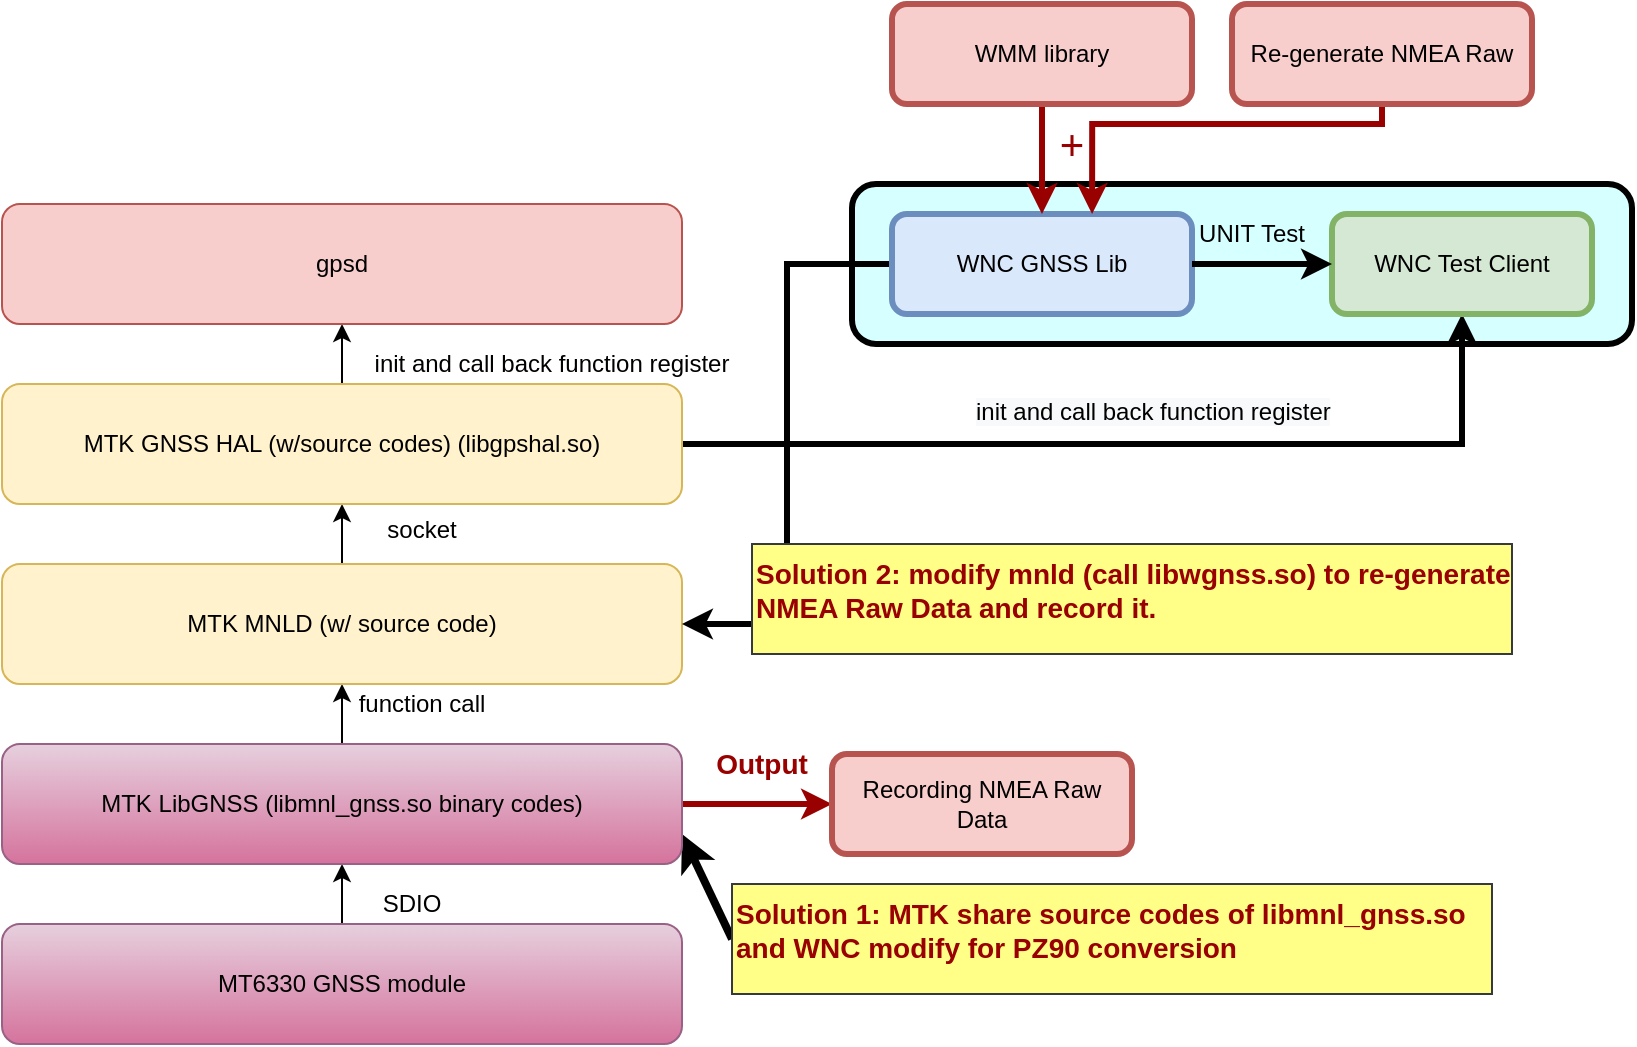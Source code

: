 <mxfile version="14.0.4" type="github">
  <diagram id="BM0VdIxClnjOrW8msyrw" name="Page-1">
    <mxGraphModel dx="1102" dy="526" grid="1" gridSize="10" guides="1" tooltips="1" connect="1" arrows="1" fold="1" page="1" pageScale="1" pageWidth="850" pageHeight="1100" math="0" shadow="0">
      <root>
        <mxCell id="0" />
        <mxCell id="1" parent="0" />
        <mxCell id="RhEErcN1Zr_JtdYH_1c0-2" value="" style="rounded=1;whiteSpace=wrap;html=1;strokeWidth=3;fillColor=#D6FFFF;" parent="1" vertex="1">
          <mxGeometry x="680" y="260" width="390" height="80" as="geometry" />
        </mxCell>
        <mxCell id="BNXIbk2GmkNosNhbAgGf-3" value="" style="edgeStyle=orthogonalEdgeStyle;rounded=0;orthogonalLoop=1;jettySize=auto;html=1;" parent="1" source="BNXIbk2GmkNosNhbAgGf-1" target="BNXIbk2GmkNosNhbAgGf-2" edge="1">
          <mxGeometry relative="1" as="geometry" />
        </mxCell>
        <mxCell id="BNXIbk2GmkNosNhbAgGf-1" value="MT6330 GNSS module" style="rounded=1;whiteSpace=wrap;html=1;fillColor=#e6d0de;strokeColor=#996185;gradientColor=#d5739d;" parent="1" vertex="1">
          <mxGeometry x="255" y="630" width="340" height="60" as="geometry" />
        </mxCell>
        <mxCell id="BNXIbk2GmkNosNhbAgGf-6" value="" style="edgeStyle=orthogonalEdgeStyle;rounded=0;orthogonalLoop=1;jettySize=auto;html=1;" parent="1" source="BNXIbk2GmkNosNhbAgGf-2" target="BNXIbk2GmkNosNhbAgGf-5" edge="1">
          <mxGeometry relative="1" as="geometry" />
        </mxCell>
        <mxCell id="oSqLechn9mpoOCkpXFm6-5" value="" style="edgeStyle=orthogonalEdgeStyle;rounded=0;orthogonalLoop=1;jettySize=auto;html=1;strokeColor=#990000;strokeWidth=3;" parent="1" source="BNXIbk2GmkNosNhbAgGf-2" target="oSqLechn9mpoOCkpXFm6-4" edge="1">
          <mxGeometry relative="1" as="geometry" />
        </mxCell>
        <mxCell id="v8c8hiDWNp6avObsNg8F-5" style="rounded=0;orthogonalLoop=1;jettySize=auto;html=1;exitX=1;exitY=0.75;exitDx=0;exitDy=0;entryX=0;entryY=0.5;entryDx=0;entryDy=0;strokeWidth=4;startArrow=classic;startFill=1;endArrow=none;endFill=0;" edge="1" parent="1" source="BNXIbk2GmkNosNhbAgGf-2" target="v8c8hiDWNp6avObsNg8F-2">
          <mxGeometry relative="1" as="geometry" />
        </mxCell>
        <mxCell id="BNXIbk2GmkNosNhbAgGf-2" value="MTK LibGNSS (libmnl_gnss.so binary codes)" style="rounded=1;whiteSpace=wrap;html=1;fillColor=#e6d0de;strokeColor=#996185;gradientColor=#d5739d;" parent="1" vertex="1">
          <mxGeometry x="255" y="540" width="340" height="60" as="geometry" />
        </mxCell>
        <mxCell id="BNXIbk2GmkNosNhbAgGf-4" value="SDIO" style="text;html=1;strokeColor=none;fillColor=none;align=center;verticalAlign=middle;whiteSpace=wrap;rounded=0;" parent="1" vertex="1">
          <mxGeometry x="440" y="610" width="40" height="20" as="geometry" />
        </mxCell>
        <mxCell id="BNXIbk2GmkNosNhbAgGf-9" value="" style="edgeStyle=orthogonalEdgeStyle;rounded=0;orthogonalLoop=1;jettySize=auto;html=1;" parent="1" source="BNXIbk2GmkNosNhbAgGf-5" target="BNXIbk2GmkNosNhbAgGf-7" edge="1">
          <mxGeometry relative="1" as="geometry" />
        </mxCell>
        <mxCell id="BNXIbk2GmkNosNhbAgGf-5" value="MTK MNLD (w/ source code)" style="rounded=1;whiteSpace=wrap;html=1;fillColor=#fff2cc;strokeColor=#d6b656;" parent="1" vertex="1">
          <mxGeometry x="255" y="450" width="340" height="60" as="geometry" />
        </mxCell>
        <mxCell id="BNXIbk2GmkNosNhbAgGf-12" value="" style="edgeStyle=orthogonalEdgeStyle;rounded=0;orthogonalLoop=1;jettySize=auto;html=1;" parent="1" source="BNXIbk2GmkNosNhbAgGf-7" target="BNXIbk2GmkNosNhbAgGf-11" edge="1">
          <mxGeometry relative="1" as="geometry" />
        </mxCell>
        <mxCell id="RhEErcN1Zr_JtdYH_1c0-3" value="" style="edgeStyle=orthogonalEdgeStyle;rounded=0;orthogonalLoop=1;jettySize=auto;html=1;entryX=0.5;entryY=1;entryDx=0;entryDy=0;strokeWidth=3;" parent="1" source="BNXIbk2GmkNosNhbAgGf-7" target="tbErRjKlFo56-OwI-SrA-1" edge="1">
          <mxGeometry relative="1" as="geometry">
            <mxPoint x="985" y="320" as="targetPoint" />
            <Array as="points">
              <mxPoint x="985" y="390" />
            </Array>
          </mxGeometry>
        </mxCell>
        <mxCell id="BNXIbk2GmkNosNhbAgGf-7" value="MTK GNSS HAL (w/source codes) (libgpshal.so)" style="rounded=1;whiteSpace=wrap;html=1;fillColor=#fff2cc;strokeColor=#d6b656;" parent="1" vertex="1">
          <mxGeometry x="255" y="360" width="340" height="60" as="geometry" />
        </mxCell>
        <mxCell id="BNXIbk2GmkNosNhbAgGf-8" value="function call" style="text;html=1;strokeColor=none;fillColor=none;align=center;verticalAlign=middle;whiteSpace=wrap;rounded=0;" parent="1" vertex="1">
          <mxGeometry x="425" y="510" width="80" height="20" as="geometry" />
        </mxCell>
        <mxCell id="BNXIbk2GmkNosNhbAgGf-10" value="socket" style="text;html=1;strokeColor=none;fillColor=none;align=center;verticalAlign=middle;whiteSpace=wrap;rounded=0;" parent="1" vertex="1">
          <mxGeometry x="425" y="423" width="80" height="20" as="geometry" />
        </mxCell>
        <mxCell id="BNXIbk2GmkNosNhbAgGf-11" value="gpsd" style="rounded=1;whiteSpace=wrap;html=1;fillColor=#f8cecc;strokeColor=#b85450;" parent="1" vertex="1">
          <mxGeometry x="255" y="270" width="340" height="60" as="geometry" />
        </mxCell>
        <mxCell id="BNXIbk2GmkNosNhbAgGf-13" value="init and call back function register" style="text;html=1;strokeColor=none;fillColor=none;align=center;verticalAlign=middle;whiteSpace=wrap;rounded=0;" parent="1" vertex="1">
          <mxGeometry x="440" y="340" width="180" height="20" as="geometry" />
        </mxCell>
        <mxCell id="RhEErcN1Zr_JtdYH_1c0-5" value="" style="edgeStyle=orthogonalEdgeStyle;rounded=0;orthogonalLoop=1;jettySize=auto;html=1;exitX=0;exitY=0.5;exitDx=0;exitDy=0;strokeWidth=3;entryX=1;entryY=0.5;entryDx=0;entryDy=0;" parent="1" source="tbErRjKlFo56-OwI-SrA-2" target="BNXIbk2GmkNosNhbAgGf-5" edge="1">
          <mxGeometry relative="1" as="geometry" />
        </mxCell>
        <mxCell id="RhEErcN1Zr_JtdYH_1c0-4" value="&lt;span style=&quot;color: rgb(0, 0, 0); font-family: helvetica; font-size: 12px; font-style: normal; font-weight: 400; letter-spacing: normal; text-align: center; text-indent: 0px; text-transform: none; word-spacing: 0px; background-color: rgb(248, 249, 250); display: inline; float: none;&quot;&gt;init and call back function register&lt;/span&gt;" style="text;whiteSpace=wrap;html=1;" parent="1" vertex="1">
          <mxGeometry x="740" y="360" width="200" height="30" as="geometry" />
        </mxCell>
        <mxCell id="tbErRjKlFo56-OwI-SrA-1" value="WNC Test Client" style="rounded=1;whiteSpace=wrap;html=1;strokeWidth=3;fillColor=#d5e8d4;strokeColor=#82b366;" parent="1" vertex="1">
          <mxGeometry x="920" y="275" width="130" height="50" as="geometry" />
        </mxCell>
        <mxCell id="tbErRjKlFo56-OwI-SrA-2" value="WNC GNSS Lib" style="rounded=1;whiteSpace=wrap;html=1;strokeWidth=3;fillColor=#dae8fc;strokeColor=#6c8ebf;" parent="1" vertex="1">
          <mxGeometry x="700" y="275" width="150" height="50" as="geometry" />
        </mxCell>
        <mxCell id="tbErRjKlFo56-OwI-SrA-3" value="" style="endArrow=classic;html=1;entryX=0;entryY=0.5;entryDx=0;entryDy=0;exitX=1;exitY=0.5;exitDx=0;exitDy=0;strokeWidth=3;" parent="1" source="tbErRjKlFo56-OwI-SrA-2" target="tbErRjKlFo56-OwI-SrA-1" edge="1">
          <mxGeometry width="50" height="50" relative="1" as="geometry">
            <mxPoint x="860" y="350" as="sourcePoint" />
            <mxPoint x="910" y="300" as="targetPoint" />
          </mxGeometry>
        </mxCell>
        <mxCell id="tbErRjKlFo56-OwI-SrA-4" value="UNIT Test" style="text;html=1;strokeColor=none;fillColor=none;align=center;verticalAlign=middle;whiteSpace=wrap;rounded=0;" parent="1" vertex="1">
          <mxGeometry x="840" y="275" width="80" height="20" as="geometry" />
        </mxCell>
        <mxCell id="oSqLechn9mpoOCkpXFm6-2" value="" style="edgeStyle=orthogonalEdgeStyle;rounded=0;orthogonalLoop=1;jettySize=auto;html=1;strokeColor=#990000;strokeWidth=3;" parent="1" source="oSqLechn9mpoOCkpXFm6-1" target="tbErRjKlFo56-OwI-SrA-2" edge="1">
          <mxGeometry relative="1" as="geometry" />
        </mxCell>
        <mxCell id="oSqLechn9mpoOCkpXFm6-1" value="WMM library" style="rounded=1;whiteSpace=wrap;html=1;strokeWidth=3;fillColor=#f8cecc;strokeColor=#b85450;" parent="1" vertex="1">
          <mxGeometry x="700" y="170" width="150" height="50" as="geometry" />
        </mxCell>
        <mxCell id="oSqLechn9mpoOCkpXFm6-3" value="&lt;font style=&quot;font-size: 21px&quot; color=&quot;#990000&quot;&gt;+&lt;/font&gt;" style="text;html=1;strokeColor=none;fillColor=none;align=center;verticalAlign=middle;whiteSpace=wrap;rounded=0;" parent="1" vertex="1">
          <mxGeometry x="750" y="230" width="80" height="20" as="geometry" />
        </mxCell>
        <mxCell id="oSqLechn9mpoOCkpXFm6-4" value="Recording NMEA Raw Data" style="rounded=1;whiteSpace=wrap;html=1;strokeWidth=3;fillColor=#f8cecc;strokeColor=#b85450;" parent="1" vertex="1">
          <mxGeometry x="670" y="545" width="150" height="50" as="geometry" />
        </mxCell>
        <mxCell id="oSqLechn9mpoOCkpXFm6-6" value="&lt;font style=&quot;font-size: 14px&quot; color=&quot;#990000&quot;&gt;&lt;b&gt;Output&lt;/b&gt;&lt;/font&gt;" style="text;html=1;strokeColor=none;fillColor=none;align=center;verticalAlign=middle;whiteSpace=wrap;rounded=0;" parent="1" vertex="1">
          <mxGeometry x="595" y="540" width="80" height="20" as="geometry" />
        </mxCell>
        <mxCell id="oSqLechn9mpoOCkpXFm6-8" value="" style="edgeStyle=orthogonalEdgeStyle;rounded=0;orthogonalLoop=1;jettySize=auto;html=1;strokeColor=#990000;strokeWidth=3;entryX=0.667;entryY=0;entryDx=0;entryDy=0;entryPerimeter=0;" parent="1" source="oSqLechn9mpoOCkpXFm6-7" target="tbErRjKlFo56-OwI-SrA-2" edge="1">
          <mxGeometry relative="1" as="geometry">
            <Array as="points">
              <mxPoint x="945" y="230" />
              <mxPoint x="800" y="230" />
            </Array>
          </mxGeometry>
        </mxCell>
        <mxCell id="oSqLechn9mpoOCkpXFm6-7" value="Re-generate NMEA Raw" style="rounded=1;whiteSpace=wrap;html=1;strokeWidth=3;fillColor=#f8cecc;strokeColor=#b85450;" parent="1" vertex="1">
          <mxGeometry x="870" y="170" width="150" height="50" as="geometry" />
        </mxCell>
        <mxCell id="v8c8hiDWNp6avObsNg8F-1" value="&lt;span style=&quot;font-family: &amp;#34;helvetica&amp;#34; ; font-style: normal ; letter-spacing: normal ; text-align: center ; text-indent: 0px ; text-transform: none ; word-spacing: 0px ; display: inline ; float: none&quot;&gt;&lt;b&gt;&lt;font color=&quot;#990000&quot; style=&quot;font-size: 14px&quot;&gt;Solution 2: modify mnld (call libwgnss.so) to re-generate NMEA Raw Data and record it.&lt;/font&gt;&lt;/b&gt;&lt;/span&gt;" style="text;whiteSpace=wrap;html=1;fillColor=#ffff88;strokeColor=#36393d;" vertex="1" parent="1">
          <mxGeometry x="630" y="440" width="380" height="55" as="geometry" />
        </mxCell>
        <mxCell id="v8c8hiDWNp6avObsNg8F-2" value="&lt;span style=&quot;font-family: &amp;#34;helvetica&amp;#34; ; font-style: normal ; letter-spacing: normal ; text-align: center ; text-indent: 0px ; text-transform: none ; word-spacing: 0px ; display: inline ; float: none&quot;&gt;&lt;b&gt;&lt;font color=&quot;#990000&quot; style=&quot;font-size: 14px&quot;&gt;Solution 1: MTK share source codes of libmnl_gnss.so and WNC modify for PZ90 conversion&lt;/font&gt;&lt;/b&gt;&lt;/span&gt;" style="text;whiteSpace=wrap;html=1;fillColor=#ffff88;strokeColor=#36393d;" vertex="1" parent="1">
          <mxGeometry x="620" y="610" width="380" height="55" as="geometry" />
        </mxCell>
      </root>
    </mxGraphModel>
  </diagram>
</mxfile>
